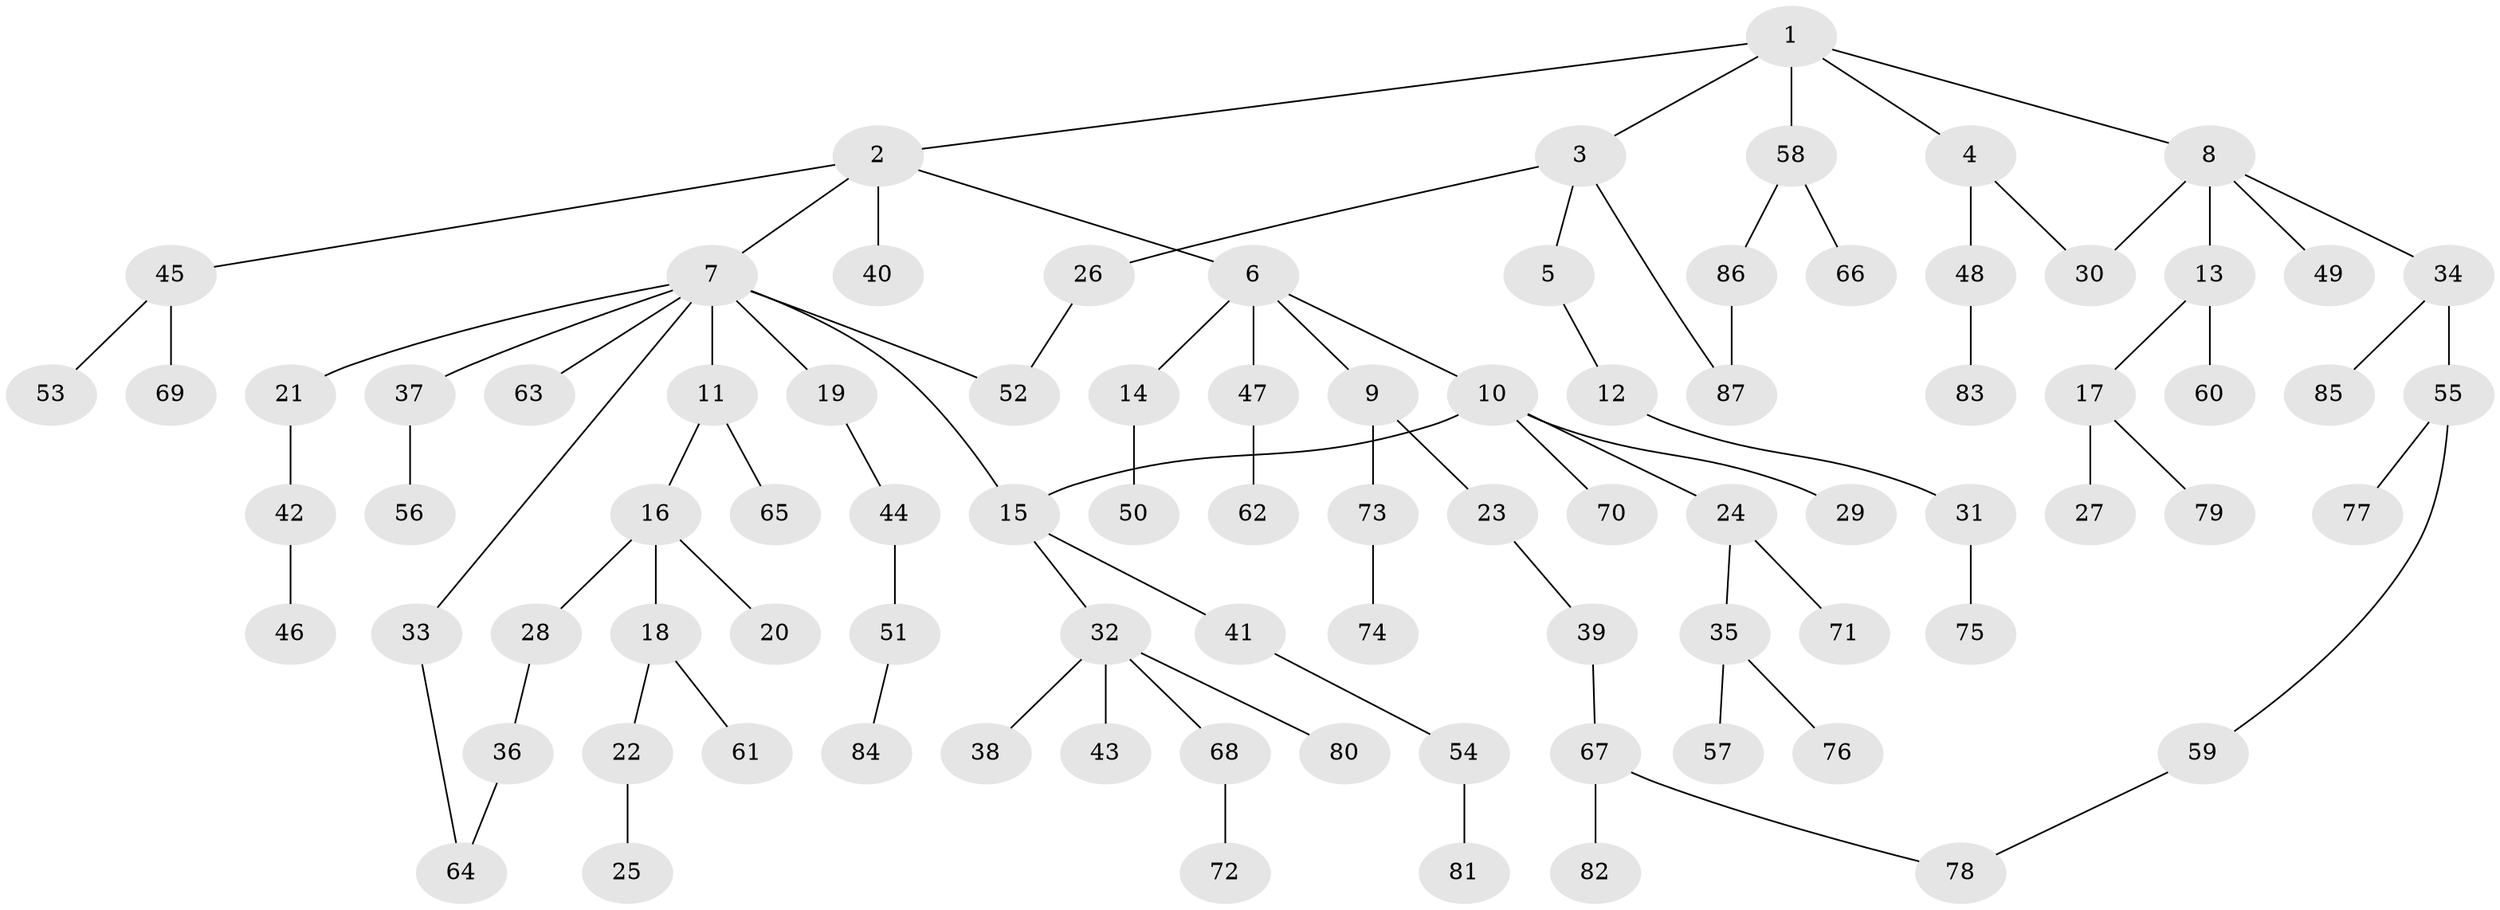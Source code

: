 // coarse degree distribution, {6: 0.017857142857142856, 5: 0.05357142857142857, 4: 0.05357142857142857, 3: 0.07142857142857142, 9: 0.017857142857142856, 2: 0.32142857142857145, 1: 0.44642857142857145, 7: 0.017857142857142856}
// Generated by graph-tools (version 1.1) at 2025/23/03/03/25 07:23:34]
// undirected, 87 vertices, 92 edges
graph export_dot {
graph [start="1"]
  node [color=gray90,style=filled];
  1;
  2;
  3;
  4;
  5;
  6;
  7;
  8;
  9;
  10;
  11;
  12;
  13;
  14;
  15;
  16;
  17;
  18;
  19;
  20;
  21;
  22;
  23;
  24;
  25;
  26;
  27;
  28;
  29;
  30;
  31;
  32;
  33;
  34;
  35;
  36;
  37;
  38;
  39;
  40;
  41;
  42;
  43;
  44;
  45;
  46;
  47;
  48;
  49;
  50;
  51;
  52;
  53;
  54;
  55;
  56;
  57;
  58;
  59;
  60;
  61;
  62;
  63;
  64;
  65;
  66;
  67;
  68;
  69;
  70;
  71;
  72;
  73;
  74;
  75;
  76;
  77;
  78;
  79;
  80;
  81;
  82;
  83;
  84;
  85;
  86;
  87;
  1 -- 2;
  1 -- 3;
  1 -- 4;
  1 -- 8;
  1 -- 58;
  2 -- 6;
  2 -- 7;
  2 -- 40;
  2 -- 45;
  3 -- 5;
  3 -- 26;
  3 -- 87;
  4 -- 48;
  4 -- 30;
  5 -- 12;
  6 -- 9;
  6 -- 10;
  6 -- 14;
  6 -- 47;
  7 -- 11;
  7 -- 19;
  7 -- 21;
  7 -- 33;
  7 -- 37;
  7 -- 63;
  7 -- 15;
  7 -- 52;
  8 -- 13;
  8 -- 30;
  8 -- 34;
  8 -- 49;
  9 -- 23;
  9 -- 73;
  10 -- 15;
  10 -- 24;
  10 -- 29;
  10 -- 70;
  11 -- 16;
  11 -- 65;
  12 -- 31;
  13 -- 17;
  13 -- 60;
  14 -- 50;
  15 -- 32;
  15 -- 41;
  16 -- 18;
  16 -- 20;
  16 -- 28;
  17 -- 27;
  17 -- 79;
  18 -- 22;
  18 -- 61;
  19 -- 44;
  21 -- 42;
  22 -- 25;
  23 -- 39;
  24 -- 35;
  24 -- 71;
  26 -- 52;
  28 -- 36;
  31 -- 75;
  32 -- 38;
  32 -- 43;
  32 -- 68;
  32 -- 80;
  33 -- 64;
  34 -- 55;
  34 -- 85;
  35 -- 57;
  35 -- 76;
  36 -- 64;
  37 -- 56;
  39 -- 67;
  41 -- 54;
  42 -- 46;
  44 -- 51;
  45 -- 53;
  45 -- 69;
  47 -- 62;
  48 -- 83;
  51 -- 84;
  54 -- 81;
  55 -- 59;
  55 -- 77;
  58 -- 66;
  58 -- 86;
  59 -- 78;
  67 -- 82;
  67 -- 78;
  68 -- 72;
  73 -- 74;
  86 -- 87;
}
